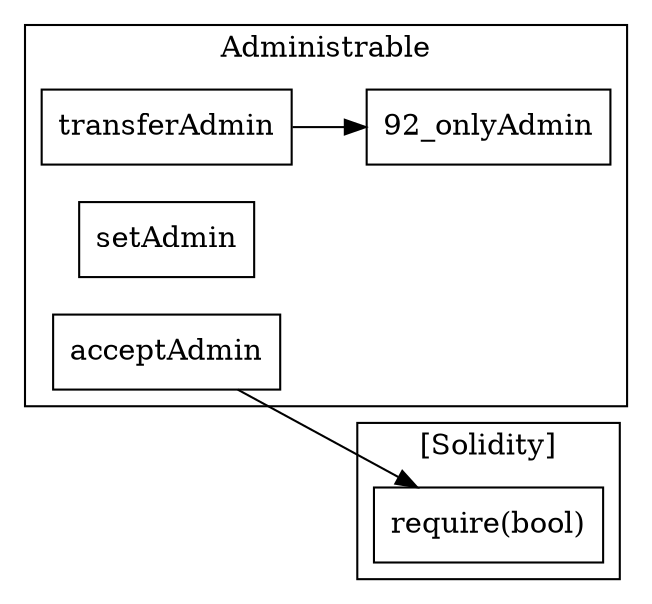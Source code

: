 strict digraph {
rankdir="LR"
node [shape=box]
subgraph cluster_92_Administrable {
label = "Administrable"
"92_transferAdmin" [label="transferAdmin"]
"92_setAdmin" [label="setAdmin"]
"92_acceptAdmin" [label="acceptAdmin"]
"92_transferAdmin" -> "92_onlyAdmin"
}subgraph cluster_solidity {
label = "[Solidity]"
"require(bool)" 
"92_acceptAdmin" -> "require(bool)"
}
}